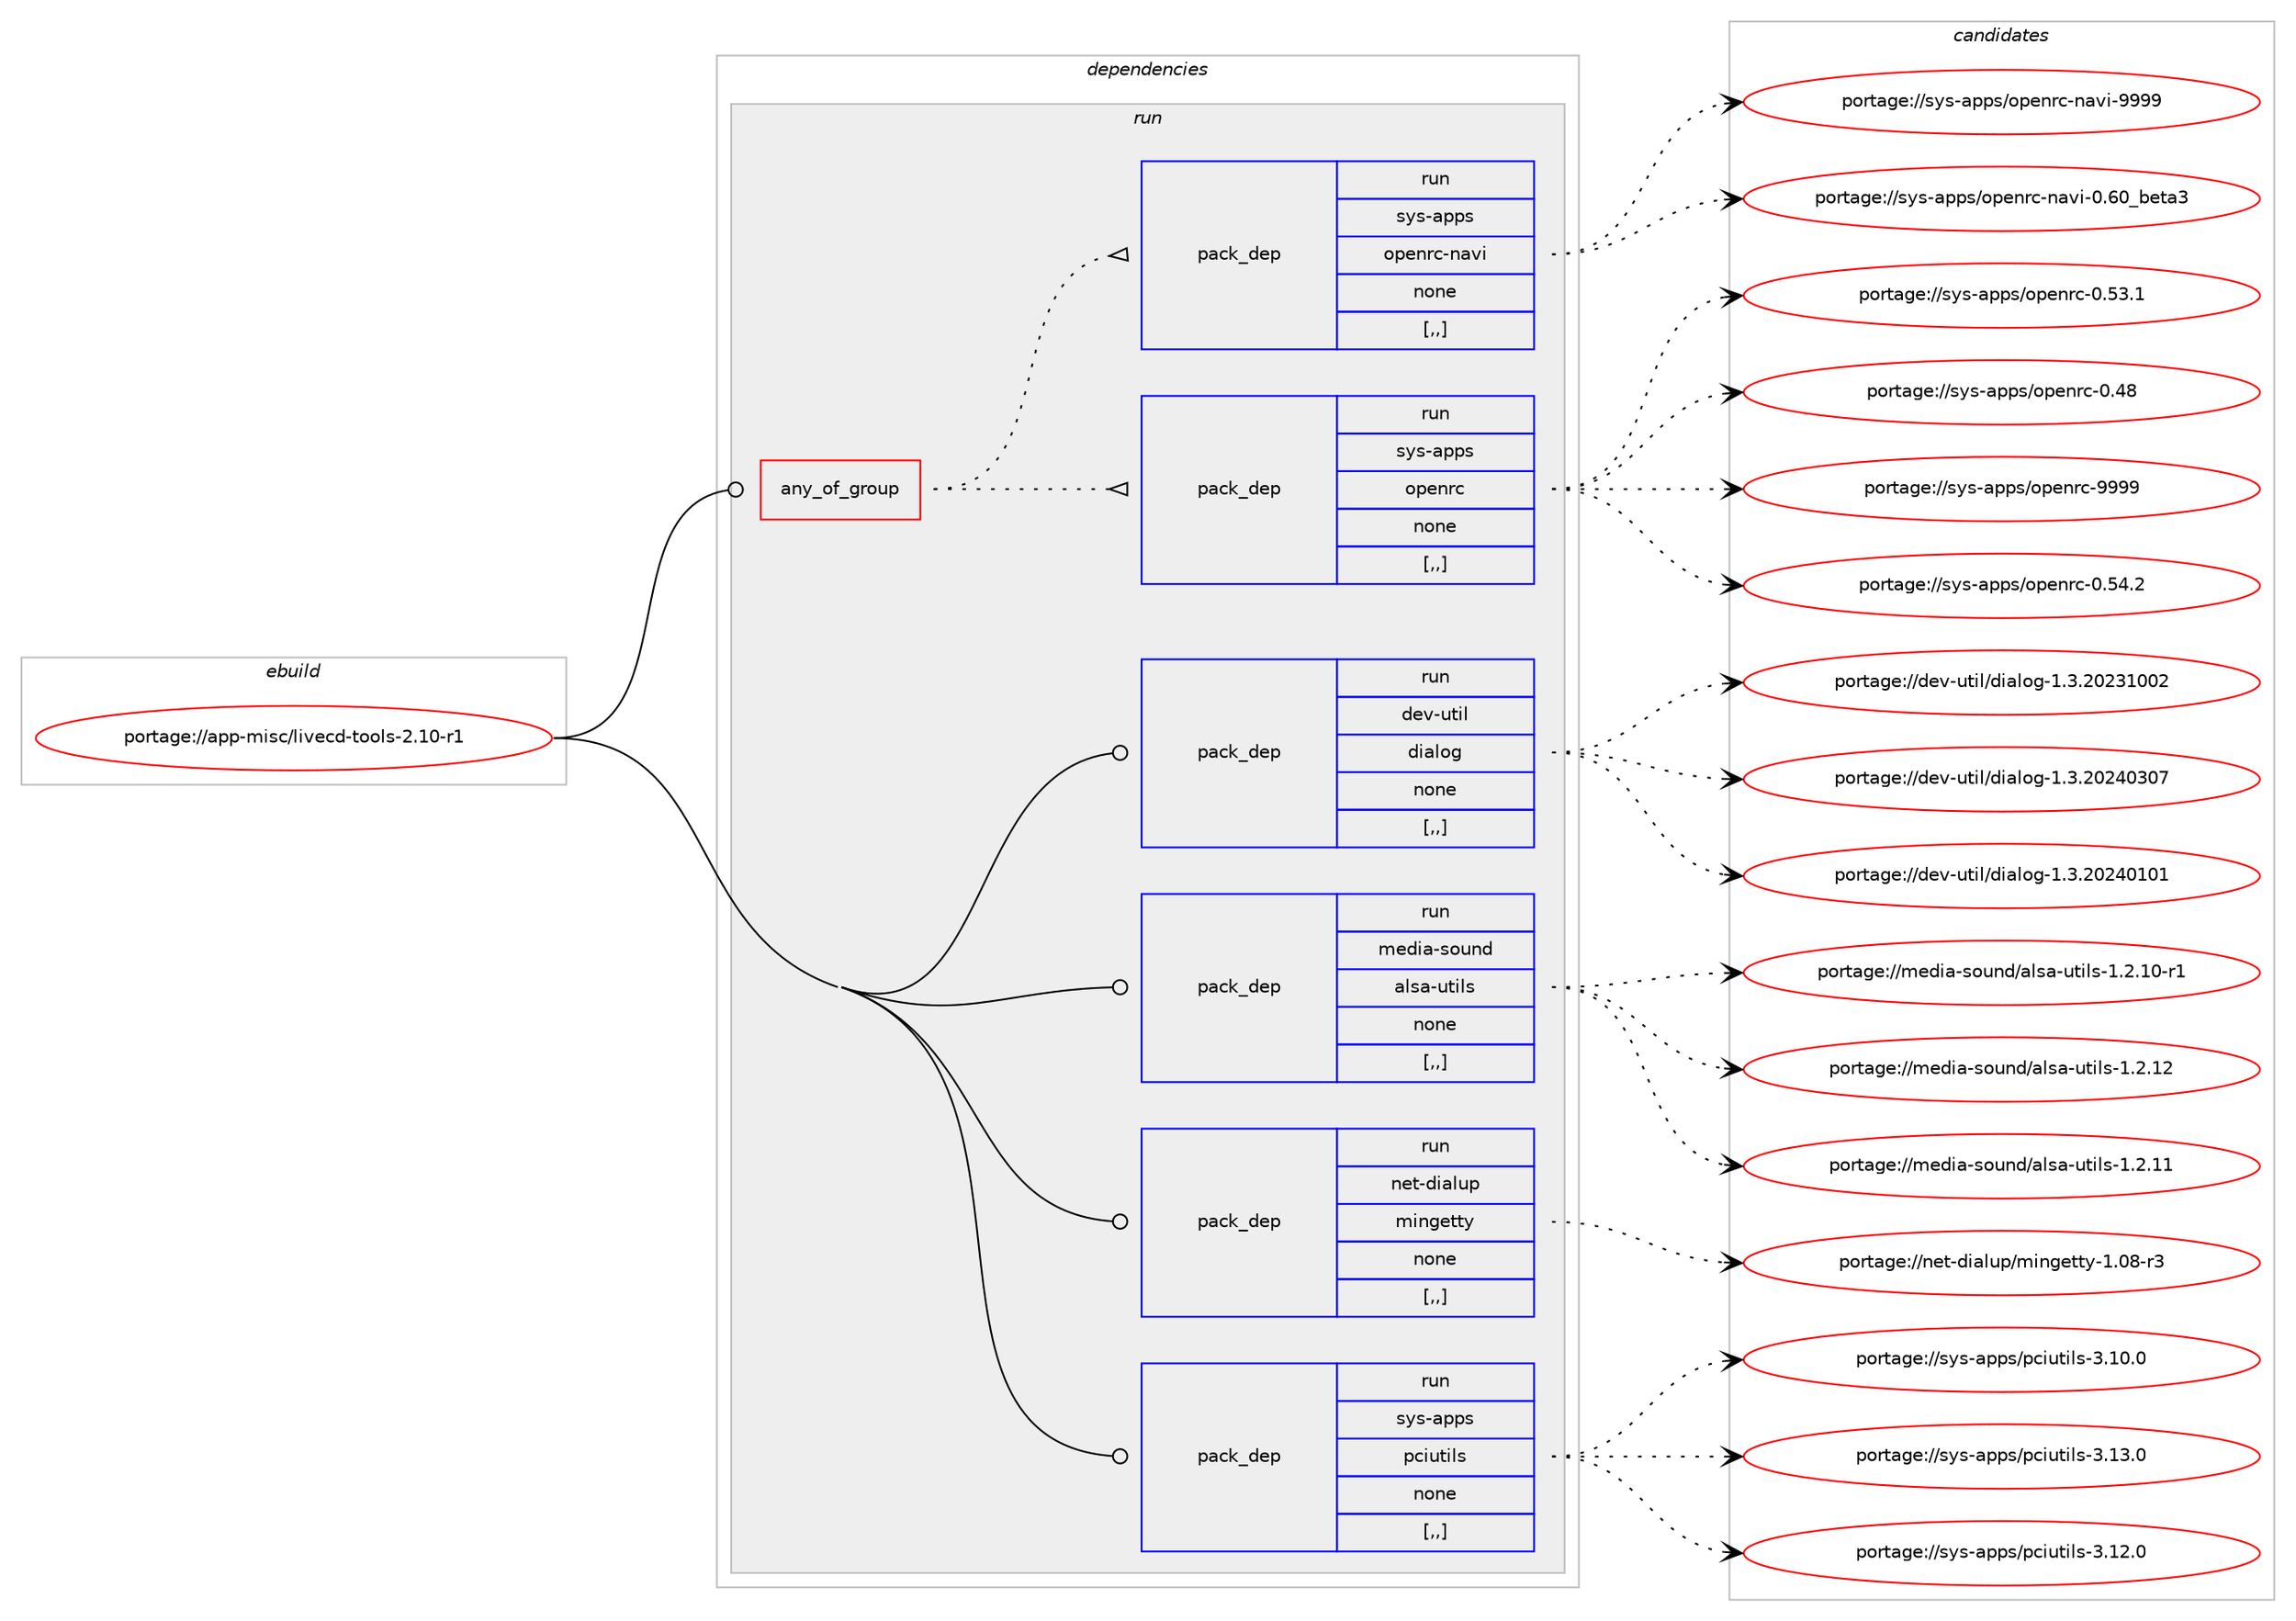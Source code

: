 digraph prolog {

# *************
# Graph options
# *************

newrank=true;
concentrate=true;
compound=true;
graph [rankdir=LR,fontname=Helvetica,fontsize=10,ranksep=1.5];#, ranksep=2.5, nodesep=0.2];
edge  [arrowhead=vee];
node  [fontname=Helvetica,fontsize=10];

# **********
# The ebuild
# **********

subgraph cluster_leftcol {
color=gray;
label=<<i>ebuild</i>>;
id [label="portage://app-misc/livecd-tools-2.10-r1", color=red, width=4, href="../app-misc/livecd-tools-2.10-r1.svg"];
}

# ****************
# The dependencies
# ****************

subgraph cluster_midcol {
color=gray;
label=<<i>dependencies</i>>;
subgraph cluster_compile {
fillcolor="#eeeeee";
style=filled;
label=<<i>compile</i>>;
}
subgraph cluster_compileandrun {
fillcolor="#eeeeee";
style=filled;
label=<<i>compile and run</i>>;
}
subgraph cluster_run {
fillcolor="#eeeeee";
style=filled;
label=<<i>run</i>>;
subgraph any340 {
dependency42717 [label=<<TABLE BORDER="0" CELLBORDER="1" CELLSPACING="0" CELLPADDING="4"><TR><TD CELLPADDING="10">any_of_group</TD></TR></TABLE>>, shape=none, color=red];subgraph pack29904 {
dependency42718 [label=<<TABLE BORDER="0" CELLBORDER="1" CELLSPACING="0" CELLPADDING="4" WIDTH="220"><TR><TD ROWSPAN="6" CELLPADDING="30">pack_dep</TD></TR><TR><TD WIDTH="110">run</TD></TR><TR><TD>sys-apps</TD></TR><TR><TD>openrc</TD></TR><TR><TD>none</TD></TR><TR><TD>[,,]</TD></TR></TABLE>>, shape=none, color=blue];
}
dependency42717:e -> dependency42718:w [weight=20,style="dotted",arrowhead="oinv"];
subgraph pack29905 {
dependency42719 [label=<<TABLE BORDER="0" CELLBORDER="1" CELLSPACING="0" CELLPADDING="4" WIDTH="220"><TR><TD ROWSPAN="6" CELLPADDING="30">pack_dep</TD></TR><TR><TD WIDTH="110">run</TD></TR><TR><TD>sys-apps</TD></TR><TR><TD>openrc-navi</TD></TR><TR><TD>none</TD></TR><TR><TD>[,,]</TD></TR></TABLE>>, shape=none, color=blue];
}
dependency42717:e -> dependency42719:w [weight=20,style="dotted",arrowhead="oinv"];
}
id:e -> dependency42717:w [weight=20,style="solid",arrowhead="odot"];
subgraph pack29906 {
dependency42720 [label=<<TABLE BORDER="0" CELLBORDER="1" CELLSPACING="0" CELLPADDING="4" WIDTH="220"><TR><TD ROWSPAN="6" CELLPADDING="30">pack_dep</TD></TR><TR><TD WIDTH="110">run</TD></TR><TR><TD>dev-util</TD></TR><TR><TD>dialog</TD></TR><TR><TD>none</TD></TR><TR><TD>[,,]</TD></TR></TABLE>>, shape=none, color=blue];
}
id:e -> dependency42720:w [weight=20,style="solid",arrowhead="odot"];
subgraph pack29907 {
dependency42721 [label=<<TABLE BORDER="0" CELLBORDER="1" CELLSPACING="0" CELLPADDING="4" WIDTH="220"><TR><TD ROWSPAN="6" CELLPADDING="30">pack_dep</TD></TR><TR><TD WIDTH="110">run</TD></TR><TR><TD>media-sound</TD></TR><TR><TD>alsa-utils</TD></TR><TR><TD>none</TD></TR><TR><TD>[,,]</TD></TR></TABLE>>, shape=none, color=blue];
}
id:e -> dependency42721:w [weight=20,style="solid",arrowhead="odot"];
subgraph pack29908 {
dependency42722 [label=<<TABLE BORDER="0" CELLBORDER="1" CELLSPACING="0" CELLPADDING="4" WIDTH="220"><TR><TD ROWSPAN="6" CELLPADDING="30">pack_dep</TD></TR><TR><TD WIDTH="110">run</TD></TR><TR><TD>net-dialup</TD></TR><TR><TD>mingetty</TD></TR><TR><TD>none</TD></TR><TR><TD>[,,]</TD></TR></TABLE>>, shape=none, color=blue];
}
id:e -> dependency42722:w [weight=20,style="solid",arrowhead="odot"];
subgraph pack29909 {
dependency42723 [label=<<TABLE BORDER="0" CELLBORDER="1" CELLSPACING="0" CELLPADDING="4" WIDTH="220"><TR><TD ROWSPAN="6" CELLPADDING="30">pack_dep</TD></TR><TR><TD WIDTH="110">run</TD></TR><TR><TD>sys-apps</TD></TR><TR><TD>pciutils</TD></TR><TR><TD>none</TD></TR><TR><TD>[,,]</TD></TR></TABLE>>, shape=none, color=blue];
}
id:e -> dependency42723:w [weight=20,style="solid",arrowhead="odot"];
}
}

# **************
# The candidates
# **************

subgraph cluster_choices {
rank=same;
color=gray;
label=<<i>candidates</i>>;

subgraph choice29904 {
color=black;
nodesep=1;
choice115121115459711211211547111112101110114994557575757 [label="portage://sys-apps/openrc-9999", color=red, width=4,href="../sys-apps/openrc-9999.svg"];
choice1151211154597112112115471111121011101149945484653524650 [label="portage://sys-apps/openrc-0.54.2", color=red, width=4,href="../sys-apps/openrc-0.54.2.svg"];
choice1151211154597112112115471111121011101149945484653514649 [label="portage://sys-apps/openrc-0.53.1", color=red, width=4,href="../sys-apps/openrc-0.53.1.svg"];
choice115121115459711211211547111112101110114994548465256 [label="portage://sys-apps/openrc-0.48", color=red, width=4,href="../sys-apps/openrc-0.48.svg"];
dependency42718:e -> choice115121115459711211211547111112101110114994557575757:w [style=dotted,weight="100"];
dependency42718:e -> choice1151211154597112112115471111121011101149945484653524650:w [style=dotted,weight="100"];
dependency42718:e -> choice1151211154597112112115471111121011101149945484653514649:w [style=dotted,weight="100"];
dependency42718:e -> choice115121115459711211211547111112101110114994548465256:w [style=dotted,weight="100"];
}
subgraph choice29905 {
color=black;
nodesep=1;
choice1151211154597112112115471111121011101149945110971181054557575757 [label="portage://sys-apps/openrc-navi-9999", color=red, width=4,href="../sys-apps/openrc-navi-9999.svg"];
choice115121115459711211211547111112101110114994511097118105454846544895981011169751 [label="portage://sys-apps/openrc-navi-0.60_beta3", color=red, width=4,href="../sys-apps/openrc-navi-0.60_beta3.svg"];
dependency42719:e -> choice1151211154597112112115471111121011101149945110971181054557575757:w [style=dotted,weight="100"];
dependency42719:e -> choice115121115459711211211547111112101110114994511097118105454846544895981011169751:w [style=dotted,weight="100"];
}
subgraph choice29906 {
color=black;
nodesep=1;
choice10010111845117116105108471001059710811110345494651465048505248514855 [label="portage://dev-util/dialog-1.3.20240307", color=red, width=4,href="../dev-util/dialog-1.3.20240307.svg"];
choice10010111845117116105108471001059710811110345494651465048505248494849 [label="portage://dev-util/dialog-1.3.20240101", color=red, width=4,href="../dev-util/dialog-1.3.20240101.svg"];
choice10010111845117116105108471001059710811110345494651465048505149484850 [label="portage://dev-util/dialog-1.3.20231002", color=red, width=4,href="../dev-util/dialog-1.3.20231002.svg"];
dependency42720:e -> choice10010111845117116105108471001059710811110345494651465048505248514855:w [style=dotted,weight="100"];
dependency42720:e -> choice10010111845117116105108471001059710811110345494651465048505248494849:w [style=dotted,weight="100"];
dependency42720:e -> choice10010111845117116105108471001059710811110345494651465048505149484850:w [style=dotted,weight="100"];
}
subgraph choice29907 {
color=black;
nodesep=1;
choice10910110010597451151111171101004797108115974511711610510811545494650464950 [label="portage://media-sound/alsa-utils-1.2.12", color=red, width=4,href="../media-sound/alsa-utils-1.2.12.svg"];
choice10910110010597451151111171101004797108115974511711610510811545494650464949 [label="portage://media-sound/alsa-utils-1.2.11", color=red, width=4,href="../media-sound/alsa-utils-1.2.11.svg"];
choice109101100105974511511111711010047971081159745117116105108115454946504649484511449 [label="portage://media-sound/alsa-utils-1.2.10-r1", color=red, width=4,href="../media-sound/alsa-utils-1.2.10-r1.svg"];
dependency42721:e -> choice10910110010597451151111171101004797108115974511711610510811545494650464950:w [style=dotted,weight="100"];
dependency42721:e -> choice10910110010597451151111171101004797108115974511711610510811545494650464949:w [style=dotted,weight="100"];
dependency42721:e -> choice109101100105974511511111711010047971081159745117116105108115454946504649484511449:w [style=dotted,weight="100"];
}
subgraph choice29908 {
color=black;
nodesep=1;
choice11010111645100105971081171124710910511010310111611612145494648564511451 [label="portage://net-dialup/mingetty-1.08-r3", color=red, width=4,href="../net-dialup/mingetty-1.08-r3.svg"];
dependency42722:e -> choice11010111645100105971081171124710910511010310111611612145494648564511451:w [style=dotted,weight="100"];
}
subgraph choice29909 {
color=black;
nodesep=1;
choice1151211154597112112115471129910511711610510811545514649514648 [label="portage://sys-apps/pciutils-3.13.0", color=red, width=4,href="../sys-apps/pciutils-3.13.0.svg"];
choice1151211154597112112115471129910511711610510811545514649504648 [label="portage://sys-apps/pciutils-3.12.0", color=red, width=4,href="../sys-apps/pciutils-3.12.0.svg"];
choice1151211154597112112115471129910511711610510811545514649484648 [label="portage://sys-apps/pciutils-3.10.0", color=red, width=4,href="../sys-apps/pciutils-3.10.0.svg"];
dependency42723:e -> choice1151211154597112112115471129910511711610510811545514649514648:w [style=dotted,weight="100"];
dependency42723:e -> choice1151211154597112112115471129910511711610510811545514649504648:w [style=dotted,weight="100"];
dependency42723:e -> choice1151211154597112112115471129910511711610510811545514649484648:w [style=dotted,weight="100"];
}
}

}
